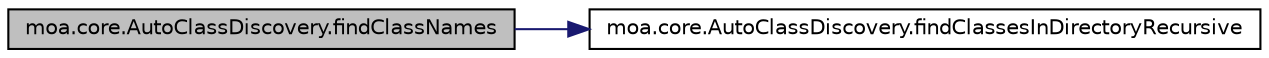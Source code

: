 digraph G
{
  edge [fontname="Helvetica",fontsize="10",labelfontname="Helvetica",labelfontsize="10"];
  node [fontname="Helvetica",fontsize="10",shape=record];
  rankdir=LR;
  Node1 [label="moa.core.AutoClassDiscovery.findClassNames",height=0.2,width=0.4,color="black", fillcolor="grey75", style="filled" fontcolor="black"];
  Node1 -> Node2 [color="midnightblue",fontsize="10",style="solid",fontname="Helvetica"];
  Node2 [label="moa.core.AutoClassDiscovery.findClassesInDirectoryRecursive",height=0.2,width=0.4,color="black", fillcolor="white", style="filled",URL="$classmoa_1_1core_1_1AutoClassDiscovery.html#a7066fa8f906d4cd38e004d401616bf74"];
}
